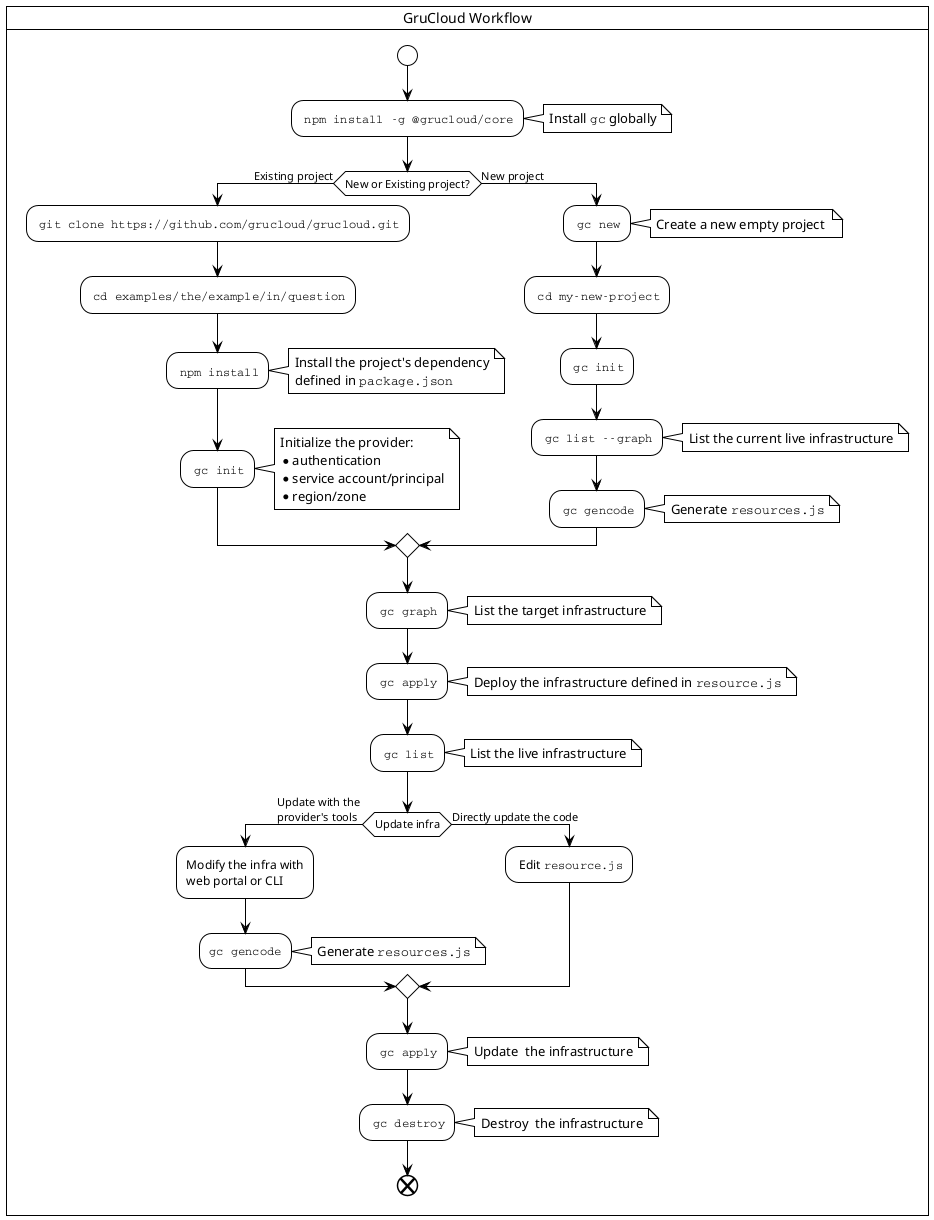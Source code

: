 @startuml gc-workflow
!theme plain

skinparam svgLinkTarget _blank

card "GruCloud Workflow" {
start
: ""npm install -g @grucloud/core"";
note right
Install ""gc"" globally
end note 

if (New or Existing project?) then (Existing project)
: ""git clone https://github.com/grucloud/grucloud.git"";
: ""cd examples/the/example/in/question"";
: ""npm install"";
note right
Install the project's dependency
defined in ""package.json""
end note 

: ""gc init"";
note right
Initialize the provider:
* authentication
* service account/principal
* region/zone
end note 

else (New project)
  : ""gc new"";
      note right
      Create a new empty project 
    end note 
  : ""cd my-new-project"";
  : ""gc init"";
  : ""gc list --graph"";
note right
List the current live infrastructure
end note 
  : ""gc gencode"";
    note right
      Generate ""resources.js""
    end note 
endif

: ""gc graph"";
note right
List the target infrastructure
end note 

: ""gc apply"";
note right
Deploy the infrastructure defined in ""resource.js""
end note 
: ""gc list"";
note right
List the live infrastructure
end note 
if (Update infra) then (Update with the \nprovider's tools)
  :Modify the infra with\nweb portal or CLI;
  :""gc gencode"";
  note right
Generate ""resources.js""
end note 
else (Directly update the code)
  : Edit ""resource.js"";
endif
: ""gc apply"";
note right
Update  the infrastructure
end note 
: ""gc destroy"";
note right
Destroy  the infrastructure
end note 
end

}
@enduml
